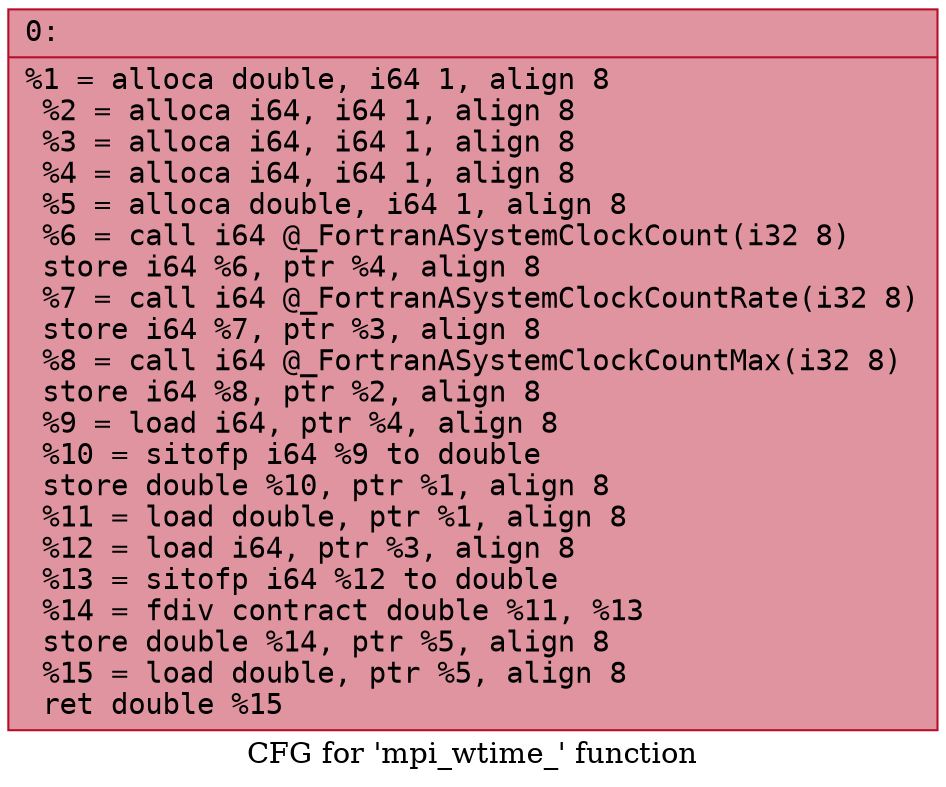 digraph "CFG for 'mpi_wtime_' function" {
	label="CFG for 'mpi_wtime_' function";

	Node0x5560a31d72b0 [shape=record,color="#b70d28ff", style=filled, fillcolor="#b70d2870" fontname="Courier",label="{0:\l|  %1 = alloca double, i64 1, align 8\l  %2 = alloca i64, i64 1, align 8\l  %3 = alloca i64, i64 1, align 8\l  %4 = alloca i64, i64 1, align 8\l  %5 = alloca double, i64 1, align 8\l  %6 = call i64 @_FortranASystemClockCount(i32 8)\l  store i64 %6, ptr %4, align 8\l  %7 = call i64 @_FortranASystemClockCountRate(i32 8)\l  store i64 %7, ptr %3, align 8\l  %8 = call i64 @_FortranASystemClockCountMax(i32 8)\l  store i64 %8, ptr %2, align 8\l  %9 = load i64, ptr %4, align 8\l  %10 = sitofp i64 %9 to double\l  store double %10, ptr %1, align 8\l  %11 = load double, ptr %1, align 8\l  %12 = load i64, ptr %3, align 8\l  %13 = sitofp i64 %12 to double\l  %14 = fdiv contract double %11, %13\l  store double %14, ptr %5, align 8\l  %15 = load double, ptr %5, align 8\l  ret double %15\l}"];
}
